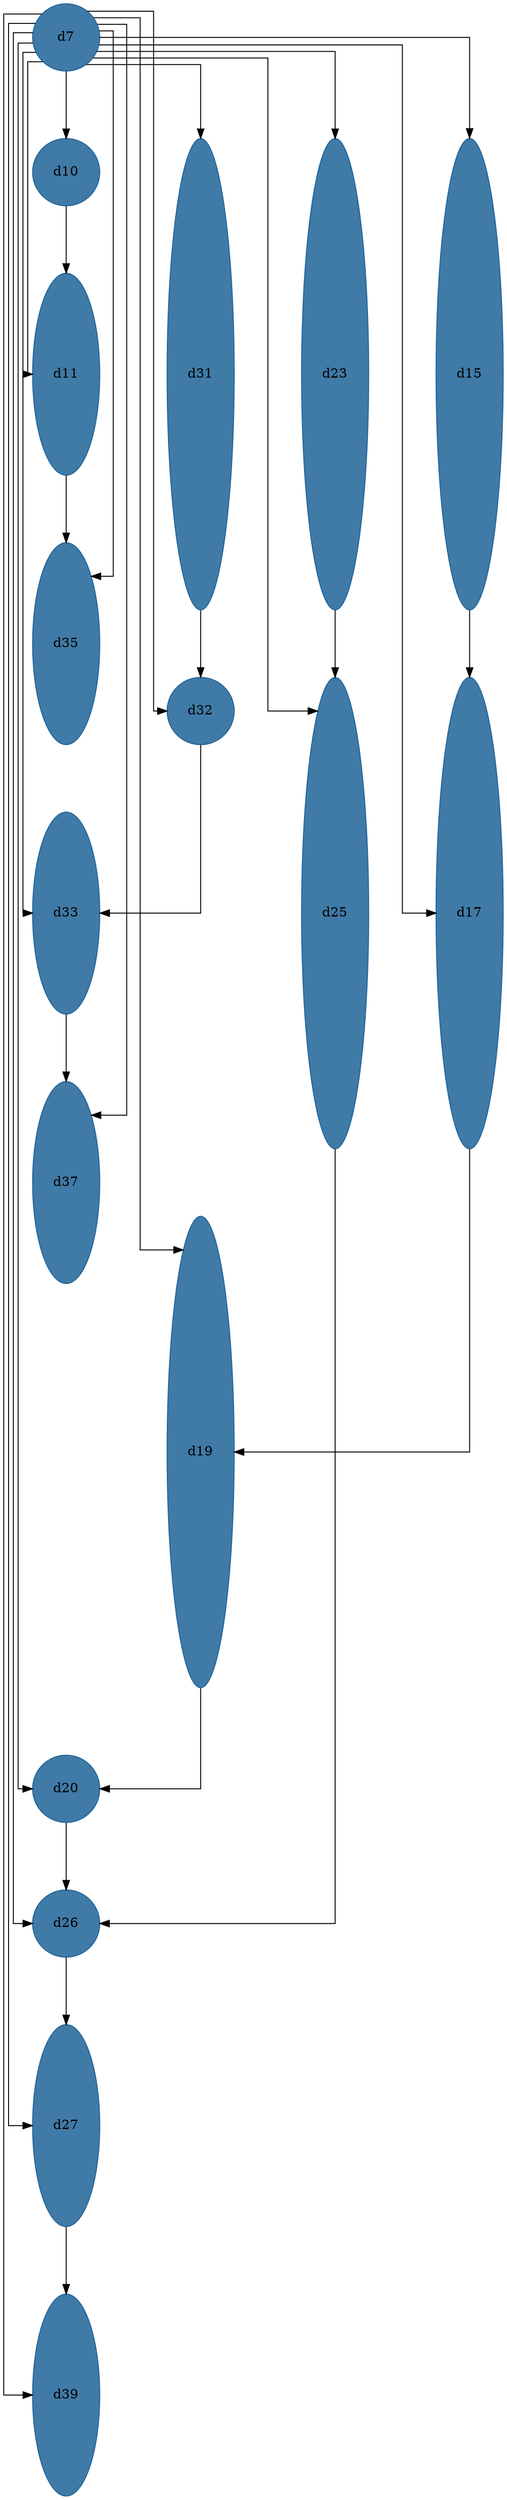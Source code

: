 //do not use DOT to generate pdf use NEATO or FDP
digraph{
layout="neato";
splines="ortho";
d7[shape="ellipse", style="filled", color="#004E8ABF", pos="0,38!", height="1", width="1"];
d7 -> d10;
d7 -> d32;
d7 -> d31;
d7 -> d20;
d7 -> d23;
d7 -> d11;
d7 -> d33;
d7 -> d25;
d7 -> d35;
d7 -> d27;
d7 -> d15;
d7 -> d37;
d7 -> d26;
d7 -> d17;
d7 -> d39;
d7 -> d19;
d10[shape="ellipse", style="filled", color="#004E8ABF", pos="0,36!", height="1", width="1"];
d10 -> d11;
d31[shape="ellipse", style="filled", color="#004E8ABF", pos="2,33!", height="7", width="1"];
d31 -> d32;
d23[shape="ellipse", style="filled", color="#004E8ABF", pos="4,33!", height="7", width="1"];
d23 -> d25;
d15[shape="ellipse", style="filled", color="#004E8ABF", pos="6,33!", height="7", width="1"];
d15 -> d17;
d11[shape="ellipse", style="filled", color="#004E8ABF", pos="0,33!", height="3", width="1"];
d11 -> d35;
d35[shape="ellipse", style="filled", color="#004E8ABF", pos="0,29!", height="3", width="1"];
d32[shape="ellipse", style="filled", color="#004E8ABF", pos="2,28!", height="1", width="1"];
d32 -> d33;
d25[shape="ellipse", style="filled", color="#004E8ABF", pos="4,25!", height="7", width="1"];
d25 -> d26;
d17[shape="ellipse", style="filled", color="#004E8ABF", pos="6,25!", height="7", width="1"];
d17 -> d19;
d33[shape="ellipse", style="filled", color="#004E8ABF", pos="0,25!", height="3", width="1"];
d33 -> d37;
d37[shape="ellipse", style="filled", color="#004E8ABF", pos="0,21!", height="3", width="1"];
d19[shape="ellipse", style="filled", color="#004E8ABF", pos="2,17!", height="7", width="1"];
d19 -> d20;
d20[shape="ellipse", style="filled", color="#004E8ABF", pos="0,12!", height="1", width="1"];
d20 -> d26;
d26[shape="ellipse", style="filled", color="#004E8ABF", pos="0,10!", height="1", width="1"];
d26 -> d27;
d27[shape="ellipse", style="filled", color="#004E8ABF", pos="0,7!", height="3", width="1"];
d27 -> d39;
d39[shape="ellipse", style="filled", color="#004E8ABF", pos="0,3!", height="3", width="1"];
}